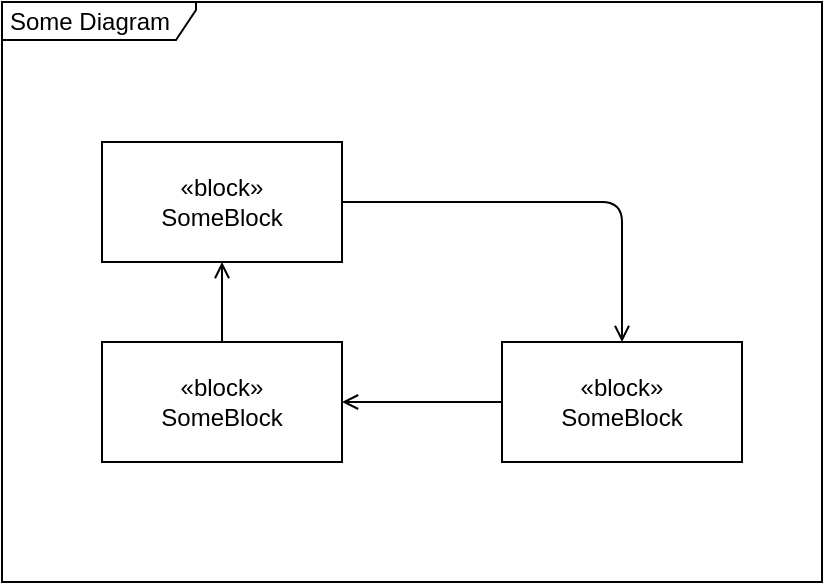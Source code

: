 <mxfile>
    <diagram id="IUJYZ8l6CPmG0WaxYI5M" name="Page-1">
        <mxGraphModel dx="943" dy="994" grid="1" gridSize="10" guides="1" tooltips="1" connect="1" arrows="1" fold="1" page="1" pageScale="1" pageWidth="413" pageHeight="291" math="0" shadow="0">
            <root>
                <mxCell id="0"/>
                <mxCell id="1" value="DiagramFrame" style="locked=1;" parent="0"/>
                <mxCell id="2" value="Some Diagram" style="shape=umlFrame;whiteSpace=wrap;html=1;pointerEvents=0;recursiveResize=0;container=1;collapsible=0;width=97;fillColor=none;align=left;spacingLeft=2;height=19;" vertex="1" parent="1">
                    <mxGeometry width="410" height="290" as="geometry"/>
                </mxCell>
                <mxCell id="3" value="Contents" parent="0"/>
                <mxCell id="6" value="" style="edgeStyle=orthogonalEdgeStyle;html=1;endArrow=open;endFill=0;" edge="1" parent="3" source="4" target="5">
                    <mxGeometry relative="1" as="geometry"/>
                </mxCell>
                <mxCell id="4" value="«block»&lt;div&gt;SomeBlock&lt;/div&gt;" style="rounded=0;whiteSpace=wrap;html=1;fillColor=none;" vertex="1" parent="3">
                    <mxGeometry x="50" y="70" width="120" height="60" as="geometry"/>
                </mxCell>
                <mxCell id="10" value="" style="edgeStyle=orthogonalEdgeStyle;shape=connector;rounded=1;html=1;strokeColor=default;align=center;verticalAlign=middle;fontFamily=Helvetica;fontSize=11;fontColor=default;labelBackgroundColor=default;endArrow=open;endFill=0;" edge="1" parent="3" source="5" target="9">
                    <mxGeometry relative="1" as="geometry"/>
                </mxCell>
                <mxCell id="5" value="«block»&lt;div&gt;SomeBlock&lt;/div&gt;" style="rounded=0;whiteSpace=wrap;html=1;fillColor=none;" vertex="1" parent="3">
                    <mxGeometry x="250" y="170" width="120" height="60" as="geometry"/>
                </mxCell>
                <mxCell id="11" style="edgeStyle=orthogonalEdgeStyle;shape=connector;rounded=1;html=1;strokeColor=default;align=center;verticalAlign=middle;fontFamily=Helvetica;fontSize=11;fontColor=default;labelBackgroundColor=default;endArrow=open;endFill=0;" edge="1" parent="3" source="9" target="4">
                    <mxGeometry relative="1" as="geometry"/>
                </mxCell>
                <mxCell id="9" value="«block»&lt;div&gt;SomeBlock&lt;/div&gt;" style="rounded=0;whiteSpace=wrap;html=1;fillColor=none;" vertex="1" parent="3">
                    <mxGeometry x="50" y="170" width="120" height="60" as="geometry"/>
                </mxCell>
            </root>
        </mxGraphModel>
    </diagram>
</mxfile>
